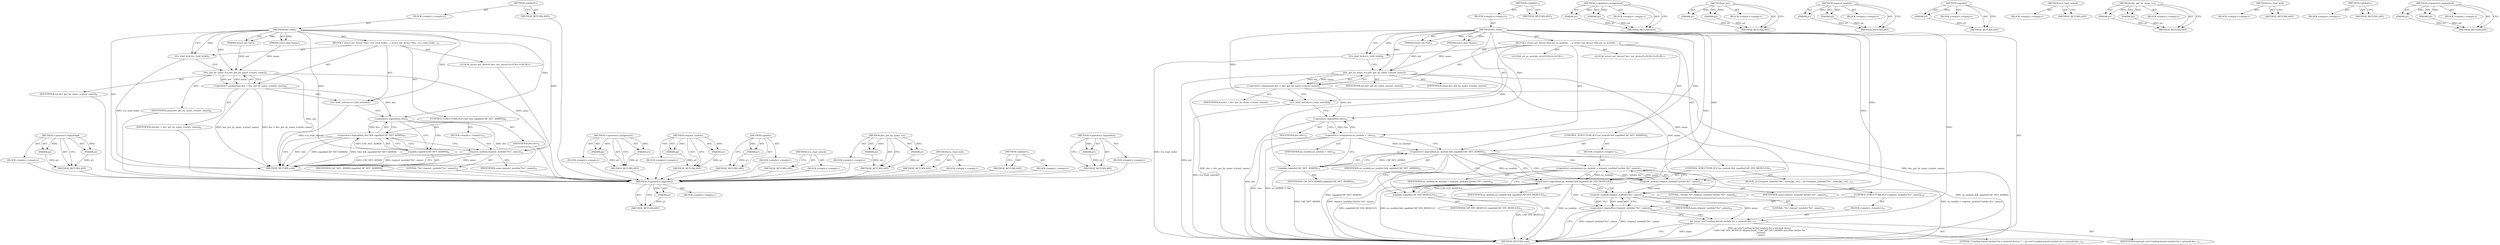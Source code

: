 digraph "&lt;operator&gt;.logicalAnd" {
vulnerable_69 [label=<(METHOD,&lt;operator&gt;.logicalAnd)>];
vulnerable_70 [label=<(PARAM,p1)>];
vulnerable_71 [label=<(PARAM,p2)>];
vulnerable_72 [label=<(BLOCK,&lt;empty&gt;,&lt;empty&gt;)>];
vulnerable_73 [label=<(METHOD_RETURN,ANY)>];
vulnerable_6 [label=<(METHOD,&lt;global&gt;)<SUB>1</SUB>>];
vulnerable_7 [label=<(BLOCK,&lt;empty&gt;,&lt;empty&gt;)<SUB>1</SUB>>];
vulnerable_8 [label=<(METHOD,dev_load)<SUB>1</SUB>>];
vulnerable_9 [label=<(PARAM,struct net *net)<SUB>1</SUB>>];
vulnerable_10 [label=<(PARAM,const char *name)<SUB>1</SUB>>];
vulnerable_11 [label=<(BLOCK,{
 	struct net_device *dev;
 
 	rcu_read_lock()...,{
 	struct net_device *dev;
 
 	rcu_read_lock()...)<SUB>2</SUB>>];
vulnerable_12 [label="<(LOCAL,struct net_device* dev: net_device*)<SUB>3</SUB>>"];
vulnerable_13 [label=<(rcu_read_lock,rcu_read_lock())<SUB>5</SUB>>];
vulnerable_14 [label=<(&lt;operator&gt;.assignment,dev = dev_get_by_name_rcu(net, name))<SUB>6</SUB>>];
vulnerable_15 [label=<(IDENTIFIER,dev,dev = dev_get_by_name_rcu(net, name))<SUB>6</SUB>>];
vulnerable_16 [label=<(dev_get_by_name_rcu,dev_get_by_name_rcu(net, name))<SUB>6</SUB>>];
vulnerable_17 [label=<(IDENTIFIER,net,dev_get_by_name_rcu(net, name))<SUB>6</SUB>>];
vulnerable_18 [label=<(IDENTIFIER,name,dev_get_by_name_rcu(net, name))<SUB>6</SUB>>];
vulnerable_19 [label=<(rcu_read_unlock,rcu_read_unlock())<SUB>7</SUB>>];
vulnerable_20 [label=<(CONTROL_STRUCTURE,IF,if (!dev &amp;&amp; capable(CAP_NET_ADMIN)))<SUB>9</SUB>>];
vulnerable_21 [label=<(&lt;operator&gt;.logicalAnd,!dev &amp;&amp; capable(CAP_NET_ADMIN))<SUB>9</SUB>>];
vulnerable_22 [label=<(&lt;operator&gt;.logicalNot,!dev)<SUB>9</SUB>>];
vulnerable_23 [label=<(IDENTIFIER,dev,!dev)<SUB>9</SUB>>];
vulnerable_24 [label=<(capable,capable(CAP_NET_ADMIN))<SUB>9</SUB>>];
vulnerable_25 [label=<(IDENTIFIER,CAP_NET_ADMIN,capable(CAP_NET_ADMIN))<SUB>9</SUB>>];
vulnerable_26 [label=<(BLOCK,&lt;empty&gt;,&lt;empty&gt;)<SUB>10</SUB>>];
vulnerable_27 [label=<(request_module,request_module(&quot;%s&quot;, name))<SUB>10</SUB>>];
vulnerable_28 [label=<(LITERAL,&quot;%s&quot;,request_module(&quot;%s&quot;, name))<SUB>10</SUB>>];
vulnerable_29 [label=<(IDENTIFIER,name,request_module(&quot;%s&quot;, name))<SUB>10</SUB>>];
vulnerable_30 [label=<(METHOD_RETURN,void)<SUB>1</SUB>>];
vulnerable_32 [label=<(METHOD_RETURN,ANY)<SUB>1</SUB>>];
vulnerable_56 [label=<(METHOD,&lt;operator&gt;.assignment)>];
vulnerable_57 [label=<(PARAM,p1)>];
vulnerable_58 [label=<(PARAM,p2)>];
vulnerable_59 [label=<(BLOCK,&lt;empty&gt;,&lt;empty&gt;)>];
vulnerable_60 [label=<(METHOD_RETURN,ANY)>];
vulnerable_82 [label=<(METHOD,request_module)>];
vulnerable_83 [label=<(PARAM,p1)>];
vulnerable_84 [label=<(PARAM,p2)>];
vulnerable_85 [label=<(BLOCK,&lt;empty&gt;,&lt;empty&gt;)>];
vulnerable_86 [label=<(METHOD_RETURN,ANY)>];
vulnerable_78 [label=<(METHOD,capable)>];
vulnerable_79 [label=<(PARAM,p1)>];
vulnerable_80 [label=<(BLOCK,&lt;empty&gt;,&lt;empty&gt;)>];
vulnerable_81 [label=<(METHOD_RETURN,ANY)>];
vulnerable_66 [label=<(METHOD,rcu_read_unlock)>];
vulnerable_67 [label=<(BLOCK,&lt;empty&gt;,&lt;empty&gt;)>];
vulnerable_68 [label=<(METHOD_RETURN,ANY)>];
vulnerable_61 [label=<(METHOD,dev_get_by_name_rcu)>];
vulnerable_62 [label=<(PARAM,p1)>];
vulnerable_63 [label=<(PARAM,p2)>];
vulnerable_64 [label=<(BLOCK,&lt;empty&gt;,&lt;empty&gt;)>];
vulnerable_65 [label=<(METHOD_RETURN,ANY)>];
vulnerable_53 [label=<(METHOD,rcu_read_lock)>];
vulnerable_54 [label=<(BLOCK,&lt;empty&gt;,&lt;empty&gt;)>];
vulnerable_55 [label=<(METHOD_RETURN,ANY)>];
vulnerable_47 [label=<(METHOD,&lt;global&gt;)<SUB>1</SUB>>];
vulnerable_48 [label=<(BLOCK,&lt;empty&gt;,&lt;empty&gt;)>];
vulnerable_49 [label=<(METHOD_RETURN,ANY)>];
vulnerable_74 [label=<(METHOD,&lt;operator&gt;.logicalNot)>];
vulnerable_75 [label=<(PARAM,p1)>];
vulnerable_76 [label=<(BLOCK,&lt;empty&gt;,&lt;empty&gt;)>];
vulnerable_77 [label=<(METHOD_RETURN,ANY)>];
fixed_96 [label=<(METHOD,&lt;operator&gt;.logicalNot)>];
fixed_97 [label=<(PARAM,p1)>];
fixed_98 [label=<(BLOCK,&lt;empty&gt;,&lt;empty&gt;)>];
fixed_99 [label=<(METHOD_RETURN,ANY)>];
fixed_6 [label=<(METHOD,&lt;global&gt;)<SUB>1</SUB>>];
fixed_7 [label=<(BLOCK,&lt;empty&gt;,&lt;empty&gt;)<SUB>1</SUB>>];
fixed_8 [label=<(METHOD,dev_load)<SUB>1</SUB>>];
fixed_9 [label=<(PARAM,struct net *net)<SUB>1</SUB>>];
fixed_10 [label=<(PARAM,const char *name)<SUB>1</SUB>>];
fixed_11 [label=<(BLOCK,{
 	struct net_device *dev;
	int no_module;
 
 ...,{
 	struct net_device *dev;
	int no_module;
 
 ...)<SUB>2</SUB>>];
fixed_12 [label="<(LOCAL,struct net_device* dev: net_device*)<SUB>3</SUB>>"];
fixed_13 [label="<(LOCAL,int no_module: int)<SUB>4</SUB>>"];
fixed_14 [label=<(rcu_read_lock,rcu_read_lock())<SUB>6</SUB>>];
fixed_15 [label=<(&lt;operator&gt;.assignment,dev = dev_get_by_name_rcu(net, name))<SUB>7</SUB>>];
fixed_16 [label=<(IDENTIFIER,dev,dev = dev_get_by_name_rcu(net, name))<SUB>7</SUB>>];
fixed_17 [label=<(dev_get_by_name_rcu,dev_get_by_name_rcu(net, name))<SUB>7</SUB>>];
fixed_18 [label=<(IDENTIFIER,net,dev_get_by_name_rcu(net, name))<SUB>7</SUB>>];
fixed_19 [label=<(IDENTIFIER,name,dev_get_by_name_rcu(net, name))<SUB>7</SUB>>];
fixed_20 [label=<(rcu_read_unlock,rcu_read_unlock())<SUB>8</SUB>>];
fixed_21 [label=<(&lt;operator&gt;.assignment,no_module = !dev)<SUB>10</SUB>>];
fixed_22 [label=<(IDENTIFIER,no_module,no_module = !dev)<SUB>10</SUB>>];
fixed_23 [label=<(&lt;operator&gt;.logicalNot,!dev)<SUB>10</SUB>>];
fixed_24 [label=<(IDENTIFIER,dev,!dev)<SUB>10</SUB>>];
fixed_25 [label=<(CONTROL_STRUCTURE,IF,if (no_module &amp;&amp; capable(CAP_NET_ADMIN)))<SUB>11</SUB>>];
fixed_26 [label=<(&lt;operator&gt;.logicalAnd,no_module &amp;&amp; capable(CAP_NET_ADMIN))<SUB>11</SUB>>];
fixed_27 [label=<(IDENTIFIER,no_module,no_module &amp;&amp; capable(CAP_NET_ADMIN))<SUB>11</SUB>>];
fixed_28 [label=<(capable,capable(CAP_NET_ADMIN))<SUB>11</SUB>>];
fixed_29 [label=<(IDENTIFIER,CAP_NET_ADMIN,capable(CAP_NET_ADMIN))<SUB>11</SUB>>];
fixed_30 [label=<(BLOCK,&lt;empty&gt;,&lt;empty&gt;)<SUB>12</SUB>>];
fixed_31 [label=<(&lt;operator&gt;.assignment,no_module = request_module(&quot;netdev-%s&quot;, name))<SUB>12</SUB>>];
fixed_32 [label=<(IDENTIFIER,no_module,no_module = request_module(&quot;netdev-%s&quot;, name))<SUB>12</SUB>>];
fixed_33 [label=<(request_module,request_module(&quot;netdev-%s&quot;, name))<SUB>12</SUB>>];
fixed_34 [label=<(LITERAL,&quot;netdev-%s&quot;,request_module(&quot;netdev-%s&quot;, name))<SUB>12</SUB>>];
fixed_35 [label=<(IDENTIFIER,name,request_module(&quot;netdev-%s&quot;, name))<SUB>12</SUB>>];
fixed_36 [label=<(CONTROL_STRUCTURE,IF,if (no_module &amp;&amp; capable(CAP_SYS_MODULE)))<SUB>13</SUB>>];
fixed_37 [label=<(&lt;operator&gt;.logicalAnd,no_module &amp;&amp; capable(CAP_SYS_MODULE))<SUB>13</SUB>>];
fixed_38 [label=<(IDENTIFIER,no_module,no_module &amp;&amp; capable(CAP_SYS_MODULE))<SUB>13</SUB>>];
fixed_39 [label=<(capable,capable(CAP_SYS_MODULE))<SUB>13</SUB>>];
fixed_40 [label=<(IDENTIFIER,CAP_SYS_MODULE,capable(CAP_SYS_MODULE))<SUB>13</SUB>>];
fixed_41 [label=<(BLOCK,{
		if (!request_module(&quot;%s&quot;, name))
			pr_err(...,{
		if (!request_module(&quot;%s&quot;, name))
			pr_err(...)<SUB>13</SUB>>];
fixed_42 [label=<(CONTROL_STRUCTURE,IF,if (!request_module(&quot;%s&quot;, name)))<SUB>14</SUB>>];
fixed_43 [label=<(&lt;operator&gt;.logicalNot,!request_module(&quot;%s&quot;, name))<SUB>14</SUB>>];
fixed_44 [label=<(request_module,request_module(&quot;%s&quot;, name))<SUB>14</SUB>>];
fixed_45 [label=<(LITERAL,&quot;%s&quot;,request_module(&quot;%s&quot;, name))<SUB>14</SUB>>];
fixed_46 [label=<(IDENTIFIER,name,request_module(&quot;%s&quot;, name))<SUB>14</SUB>>];
fixed_47 [label=<(BLOCK,&lt;empty&gt;,&lt;empty&gt;)<SUB>15</SUB>>];
fixed_48 [label=<(pr_err,pr_err(&quot;Loading kernel module for a network dev...)<SUB>15</SUB>>];
fixed_49 [label=<(LITERAL,&quot;Loading kernel module for a network device &quot;
&quot;...,pr_err(&quot;Loading kernel module for a network dev...)<SUB>15</SUB>>];
fixed_50 [label=<(IDENTIFIER,name,pr_err(&quot;Loading kernel module for a network dev...)<SUB>17</SUB>>];
fixed_51 [label=<(METHOD_RETURN,void)<SUB>1</SUB>>];
fixed_53 [label=<(METHOD_RETURN,ANY)<SUB>1</SUB>>];
fixed_83 [label=<(METHOD,&lt;operator&gt;.assignment)>];
fixed_84 [label=<(PARAM,p1)>];
fixed_85 [label=<(PARAM,p2)>];
fixed_86 [label=<(BLOCK,&lt;empty&gt;,&lt;empty&gt;)>];
fixed_87 [label=<(METHOD_RETURN,ANY)>];
fixed_114 [label=<(METHOD,pr_err)>];
fixed_115 [label=<(PARAM,p1)>];
fixed_116 [label=<(PARAM,p2)>];
fixed_117 [label=<(BLOCK,&lt;empty&gt;,&lt;empty&gt;)>];
fixed_118 [label=<(METHOD_RETURN,ANY)>];
fixed_109 [label=<(METHOD,request_module)>];
fixed_110 [label=<(PARAM,p1)>];
fixed_111 [label=<(PARAM,p2)>];
fixed_112 [label=<(BLOCK,&lt;empty&gt;,&lt;empty&gt;)>];
fixed_113 [label=<(METHOD_RETURN,ANY)>];
fixed_105 [label=<(METHOD,capable)>];
fixed_106 [label=<(PARAM,p1)>];
fixed_107 [label=<(BLOCK,&lt;empty&gt;,&lt;empty&gt;)>];
fixed_108 [label=<(METHOD_RETURN,ANY)>];
fixed_93 [label=<(METHOD,rcu_read_unlock)>];
fixed_94 [label=<(BLOCK,&lt;empty&gt;,&lt;empty&gt;)>];
fixed_95 [label=<(METHOD_RETURN,ANY)>];
fixed_88 [label=<(METHOD,dev_get_by_name_rcu)>];
fixed_89 [label=<(PARAM,p1)>];
fixed_90 [label=<(PARAM,p2)>];
fixed_91 [label=<(BLOCK,&lt;empty&gt;,&lt;empty&gt;)>];
fixed_92 [label=<(METHOD_RETURN,ANY)>];
fixed_80 [label=<(METHOD,rcu_read_lock)>];
fixed_81 [label=<(BLOCK,&lt;empty&gt;,&lt;empty&gt;)>];
fixed_82 [label=<(METHOD_RETURN,ANY)>];
fixed_74 [label=<(METHOD,&lt;global&gt;)<SUB>1</SUB>>];
fixed_75 [label=<(BLOCK,&lt;empty&gt;,&lt;empty&gt;)>];
fixed_76 [label=<(METHOD_RETURN,ANY)>];
fixed_100 [label=<(METHOD,&lt;operator&gt;.logicalAnd)>];
fixed_101 [label=<(PARAM,p1)>];
fixed_102 [label=<(PARAM,p2)>];
fixed_103 [label=<(BLOCK,&lt;empty&gt;,&lt;empty&gt;)>];
fixed_104 [label=<(METHOD_RETURN,ANY)>];
vulnerable_69 -> vulnerable_70  [key=0, label="AST: "];
vulnerable_69 -> vulnerable_70  [key=1, label="DDG: "];
vulnerable_69 -> vulnerable_72  [key=0, label="AST: "];
vulnerable_69 -> vulnerable_71  [key=0, label="AST: "];
vulnerable_69 -> vulnerable_71  [key=1, label="DDG: "];
vulnerable_69 -> vulnerable_73  [key=0, label="AST: "];
vulnerable_69 -> vulnerable_73  [key=1, label="CFG: "];
vulnerable_70 -> vulnerable_73  [key=0, label="DDG: p1"];
vulnerable_71 -> vulnerable_73  [key=0, label="DDG: p2"];
vulnerable_72 -> fixed_96  [key=0];
vulnerable_73 -> fixed_96  [key=0];
vulnerable_6 -> vulnerable_7  [key=0, label="AST: "];
vulnerable_6 -> vulnerable_32  [key=0, label="AST: "];
vulnerable_6 -> vulnerable_32  [key=1, label="CFG: "];
vulnerable_7 -> vulnerable_8  [key=0, label="AST: "];
vulnerable_8 -> vulnerable_9  [key=0, label="AST: "];
vulnerable_8 -> vulnerable_9  [key=1, label="DDG: "];
vulnerable_8 -> vulnerable_10  [key=0, label="AST: "];
vulnerable_8 -> vulnerable_10  [key=1, label="DDG: "];
vulnerable_8 -> vulnerable_11  [key=0, label="AST: "];
vulnerable_8 -> vulnerable_30  [key=0, label="AST: "];
vulnerable_8 -> vulnerable_13  [key=0, label="CFG: "];
vulnerable_8 -> vulnerable_13  [key=1, label="DDG: "];
vulnerable_8 -> vulnerable_19  [key=0, label="DDG: "];
vulnerable_8 -> vulnerable_16  [key=0, label="DDG: "];
vulnerable_8 -> vulnerable_22  [key=0, label="DDG: "];
vulnerable_8 -> vulnerable_24  [key=0, label="DDG: "];
vulnerable_8 -> vulnerable_27  [key=0, label="DDG: "];
vulnerable_9 -> vulnerable_16  [key=0, label="DDG: net"];
vulnerable_10 -> vulnerable_16  [key=0, label="DDG: name"];
vulnerable_11 -> vulnerable_12  [key=0, label="AST: "];
vulnerable_11 -> vulnerable_13  [key=0, label="AST: "];
vulnerable_11 -> vulnerable_14  [key=0, label="AST: "];
vulnerable_11 -> vulnerable_19  [key=0, label="AST: "];
vulnerable_11 -> vulnerable_20  [key=0, label="AST: "];
vulnerable_12 -> fixed_96  [key=0];
vulnerable_13 -> vulnerable_16  [key=0, label="CFG: "];
vulnerable_13 -> vulnerable_30  [key=0, label="DDG: rcu_read_lock()"];
vulnerable_14 -> vulnerable_15  [key=0, label="AST: "];
vulnerable_14 -> vulnerable_16  [key=0, label="AST: "];
vulnerable_14 -> vulnerable_19  [key=0, label="CFG: "];
vulnerable_14 -> vulnerable_30  [key=0, label="DDG: dev_get_by_name_rcu(net, name)"];
vulnerable_14 -> vulnerable_30  [key=1, label="DDG: dev = dev_get_by_name_rcu(net, name)"];
vulnerable_14 -> vulnerable_22  [key=0, label="DDG: dev"];
vulnerable_15 -> fixed_96  [key=0];
vulnerable_16 -> vulnerable_17  [key=0, label="AST: "];
vulnerable_16 -> vulnerable_18  [key=0, label="AST: "];
vulnerable_16 -> vulnerable_14  [key=0, label="CFG: "];
vulnerable_16 -> vulnerable_14  [key=1, label="DDG: net"];
vulnerable_16 -> vulnerable_14  [key=2, label="DDG: name"];
vulnerable_16 -> vulnerable_30  [key=0, label="DDG: net"];
vulnerable_16 -> vulnerable_27  [key=0, label="DDG: name"];
vulnerable_17 -> fixed_96  [key=0];
vulnerable_18 -> fixed_96  [key=0];
vulnerable_19 -> vulnerable_22  [key=0, label="CFG: "];
vulnerable_19 -> vulnerable_30  [key=0, label="DDG: rcu_read_unlock()"];
vulnerable_20 -> vulnerable_21  [key=0, label="AST: "];
vulnerable_20 -> vulnerable_26  [key=0, label="AST: "];
vulnerable_21 -> vulnerable_22  [key=0, label="AST: "];
vulnerable_21 -> vulnerable_24  [key=0, label="AST: "];
vulnerable_21 -> vulnerable_30  [key=0, label="CFG: "];
vulnerable_21 -> vulnerable_30  [key=1, label="DDG: !dev"];
vulnerable_21 -> vulnerable_30  [key=2, label="DDG: capable(CAP_NET_ADMIN)"];
vulnerable_21 -> vulnerable_30  [key=3, label="DDG: !dev &amp;&amp; capable(CAP_NET_ADMIN)"];
vulnerable_21 -> vulnerable_27  [key=0, label="CFG: "];
vulnerable_21 -> vulnerable_27  [key=1, label="CDG: "];
vulnerable_22 -> vulnerable_23  [key=0, label="AST: "];
vulnerable_22 -> vulnerable_21  [key=0, label="CFG: "];
vulnerable_22 -> vulnerable_21  [key=1, label="DDG: dev"];
vulnerable_22 -> vulnerable_24  [key=0, label="CFG: "];
vulnerable_22 -> vulnerable_24  [key=1, label="CDG: "];
vulnerable_22 -> vulnerable_30  [key=0, label="DDG: dev"];
vulnerable_23 -> fixed_96  [key=0];
vulnerable_24 -> vulnerable_25  [key=0, label="AST: "];
vulnerable_24 -> vulnerable_21  [key=0, label="CFG: "];
vulnerable_24 -> vulnerable_21  [key=1, label="DDG: CAP_NET_ADMIN"];
vulnerable_24 -> vulnerable_30  [key=0, label="DDG: CAP_NET_ADMIN"];
vulnerable_25 -> fixed_96  [key=0];
vulnerable_26 -> vulnerable_27  [key=0, label="AST: "];
vulnerable_27 -> vulnerable_28  [key=0, label="AST: "];
vulnerable_27 -> vulnerable_29  [key=0, label="AST: "];
vulnerable_27 -> vulnerable_30  [key=0, label="CFG: "];
vulnerable_27 -> vulnerable_30  [key=1, label="DDG: name"];
vulnerable_27 -> vulnerable_30  [key=2, label="DDG: request_module(&quot;%s&quot;, name)"];
vulnerable_28 -> fixed_96  [key=0];
vulnerable_29 -> fixed_96  [key=0];
vulnerable_30 -> fixed_96  [key=0];
vulnerable_32 -> fixed_96  [key=0];
vulnerable_56 -> vulnerable_57  [key=0, label="AST: "];
vulnerable_56 -> vulnerable_57  [key=1, label="DDG: "];
vulnerable_56 -> vulnerable_59  [key=0, label="AST: "];
vulnerable_56 -> vulnerable_58  [key=0, label="AST: "];
vulnerable_56 -> vulnerable_58  [key=1, label="DDG: "];
vulnerable_56 -> vulnerable_60  [key=0, label="AST: "];
vulnerable_56 -> vulnerable_60  [key=1, label="CFG: "];
vulnerable_57 -> vulnerable_60  [key=0, label="DDG: p1"];
vulnerable_58 -> vulnerable_60  [key=0, label="DDG: p2"];
vulnerable_59 -> fixed_96  [key=0];
vulnerable_60 -> fixed_96  [key=0];
vulnerable_82 -> vulnerable_83  [key=0, label="AST: "];
vulnerable_82 -> vulnerable_83  [key=1, label="DDG: "];
vulnerable_82 -> vulnerable_85  [key=0, label="AST: "];
vulnerable_82 -> vulnerable_84  [key=0, label="AST: "];
vulnerable_82 -> vulnerable_84  [key=1, label="DDG: "];
vulnerable_82 -> vulnerable_86  [key=0, label="AST: "];
vulnerable_82 -> vulnerable_86  [key=1, label="CFG: "];
vulnerable_83 -> vulnerable_86  [key=0, label="DDG: p1"];
vulnerable_84 -> vulnerable_86  [key=0, label="DDG: p2"];
vulnerable_85 -> fixed_96  [key=0];
vulnerable_86 -> fixed_96  [key=0];
vulnerable_78 -> vulnerable_79  [key=0, label="AST: "];
vulnerable_78 -> vulnerable_79  [key=1, label="DDG: "];
vulnerable_78 -> vulnerable_80  [key=0, label="AST: "];
vulnerable_78 -> vulnerable_81  [key=0, label="AST: "];
vulnerable_78 -> vulnerable_81  [key=1, label="CFG: "];
vulnerable_79 -> vulnerable_81  [key=0, label="DDG: p1"];
vulnerable_80 -> fixed_96  [key=0];
vulnerable_81 -> fixed_96  [key=0];
vulnerable_66 -> vulnerable_67  [key=0, label="AST: "];
vulnerable_66 -> vulnerable_68  [key=0, label="AST: "];
vulnerable_66 -> vulnerable_68  [key=1, label="CFG: "];
vulnerable_67 -> fixed_96  [key=0];
vulnerable_68 -> fixed_96  [key=0];
vulnerable_61 -> vulnerable_62  [key=0, label="AST: "];
vulnerable_61 -> vulnerable_62  [key=1, label="DDG: "];
vulnerable_61 -> vulnerable_64  [key=0, label="AST: "];
vulnerable_61 -> vulnerable_63  [key=0, label="AST: "];
vulnerable_61 -> vulnerable_63  [key=1, label="DDG: "];
vulnerable_61 -> vulnerable_65  [key=0, label="AST: "];
vulnerable_61 -> vulnerable_65  [key=1, label="CFG: "];
vulnerable_62 -> vulnerable_65  [key=0, label="DDG: p1"];
vulnerable_63 -> vulnerable_65  [key=0, label="DDG: p2"];
vulnerable_64 -> fixed_96  [key=0];
vulnerable_65 -> fixed_96  [key=0];
vulnerable_53 -> vulnerable_54  [key=0, label="AST: "];
vulnerable_53 -> vulnerable_55  [key=0, label="AST: "];
vulnerable_53 -> vulnerable_55  [key=1, label="CFG: "];
vulnerable_54 -> fixed_96  [key=0];
vulnerable_55 -> fixed_96  [key=0];
vulnerable_47 -> vulnerable_48  [key=0, label="AST: "];
vulnerable_47 -> vulnerable_49  [key=0, label="AST: "];
vulnerable_47 -> vulnerable_49  [key=1, label="CFG: "];
vulnerable_48 -> fixed_96  [key=0];
vulnerable_49 -> fixed_96  [key=0];
vulnerable_74 -> vulnerable_75  [key=0, label="AST: "];
vulnerable_74 -> vulnerable_75  [key=1, label="DDG: "];
vulnerable_74 -> vulnerable_76  [key=0, label="AST: "];
vulnerable_74 -> vulnerable_77  [key=0, label="AST: "];
vulnerable_74 -> vulnerable_77  [key=1, label="CFG: "];
vulnerable_75 -> vulnerable_77  [key=0, label="DDG: p1"];
vulnerable_76 -> fixed_96  [key=0];
vulnerable_77 -> fixed_96  [key=0];
fixed_96 -> fixed_97  [key=0, label="AST: "];
fixed_96 -> fixed_97  [key=1, label="DDG: "];
fixed_96 -> fixed_98  [key=0, label="AST: "];
fixed_96 -> fixed_99  [key=0, label="AST: "];
fixed_96 -> fixed_99  [key=1, label="CFG: "];
fixed_97 -> fixed_99  [key=0, label="DDG: p1"];
fixed_6 -> fixed_7  [key=0, label="AST: "];
fixed_6 -> fixed_53  [key=0, label="AST: "];
fixed_6 -> fixed_53  [key=1, label="CFG: "];
fixed_7 -> fixed_8  [key=0, label="AST: "];
fixed_8 -> fixed_9  [key=0, label="AST: "];
fixed_8 -> fixed_9  [key=1, label="DDG: "];
fixed_8 -> fixed_10  [key=0, label="AST: "];
fixed_8 -> fixed_10  [key=1, label="DDG: "];
fixed_8 -> fixed_11  [key=0, label="AST: "];
fixed_8 -> fixed_51  [key=0, label="AST: "];
fixed_8 -> fixed_14  [key=0, label="CFG: "];
fixed_8 -> fixed_14  [key=1, label="DDG: "];
fixed_8 -> fixed_20  [key=0, label="DDG: "];
fixed_8 -> fixed_17  [key=0, label="DDG: "];
fixed_8 -> fixed_23  [key=0, label="DDG: "];
fixed_8 -> fixed_26  [key=0, label="DDG: "];
fixed_8 -> fixed_37  [key=0, label="DDG: "];
fixed_8 -> fixed_28  [key=0, label="DDG: "];
fixed_8 -> fixed_39  [key=0, label="DDG: "];
fixed_8 -> fixed_33  [key=0, label="DDG: "];
fixed_8 -> fixed_44  [key=0, label="DDG: "];
fixed_8 -> fixed_48  [key=0, label="DDG: "];
fixed_9 -> fixed_17  [key=0, label="DDG: net"];
fixed_10 -> fixed_17  [key=0, label="DDG: name"];
fixed_11 -> fixed_12  [key=0, label="AST: "];
fixed_11 -> fixed_13  [key=0, label="AST: "];
fixed_11 -> fixed_14  [key=0, label="AST: "];
fixed_11 -> fixed_15  [key=0, label="AST: "];
fixed_11 -> fixed_20  [key=0, label="AST: "];
fixed_11 -> fixed_21  [key=0, label="AST: "];
fixed_11 -> fixed_25  [key=0, label="AST: "];
fixed_11 -> fixed_36  [key=0, label="AST: "];
fixed_14 -> fixed_17  [key=0, label="CFG: "];
fixed_14 -> fixed_51  [key=0, label="DDG: rcu_read_lock()"];
fixed_15 -> fixed_16  [key=0, label="AST: "];
fixed_15 -> fixed_17  [key=0, label="AST: "];
fixed_15 -> fixed_20  [key=0, label="CFG: "];
fixed_15 -> fixed_51  [key=0, label="DDG: dev_get_by_name_rcu(net, name)"];
fixed_15 -> fixed_51  [key=1, label="DDG: dev = dev_get_by_name_rcu(net, name)"];
fixed_15 -> fixed_23  [key=0, label="DDG: dev"];
fixed_17 -> fixed_18  [key=0, label="AST: "];
fixed_17 -> fixed_19  [key=0, label="AST: "];
fixed_17 -> fixed_15  [key=0, label="CFG: "];
fixed_17 -> fixed_15  [key=1, label="DDG: net"];
fixed_17 -> fixed_15  [key=2, label="DDG: name"];
fixed_17 -> fixed_51  [key=0, label="DDG: net"];
fixed_17 -> fixed_33  [key=0, label="DDG: name"];
fixed_17 -> fixed_44  [key=0, label="DDG: name"];
fixed_20 -> fixed_23  [key=0, label="CFG: "];
fixed_20 -> fixed_51  [key=0, label="DDG: rcu_read_unlock()"];
fixed_21 -> fixed_22  [key=0, label="AST: "];
fixed_21 -> fixed_23  [key=0, label="AST: "];
fixed_21 -> fixed_26  [key=0, label="CFG: "];
fixed_21 -> fixed_26  [key=1, label="DDG: no_module"];
fixed_21 -> fixed_28  [key=0, label="CFG: "];
fixed_21 -> fixed_51  [key=0, label="DDG: !dev"];
fixed_21 -> fixed_51  [key=1, label="DDG: no_module = !dev"];
fixed_23 -> fixed_24  [key=0, label="AST: "];
fixed_23 -> fixed_21  [key=0, label="CFG: "];
fixed_23 -> fixed_21  [key=1, label="DDG: dev"];
fixed_23 -> fixed_51  [key=0, label="DDG: dev"];
fixed_25 -> fixed_26  [key=0, label="AST: "];
fixed_25 -> fixed_30  [key=0, label="AST: "];
fixed_26 -> fixed_27  [key=0, label="AST: "];
fixed_26 -> fixed_28  [key=0, label="AST: "];
fixed_26 -> fixed_33  [key=0, label="CFG: "];
fixed_26 -> fixed_33  [key=1, label="CDG: "];
fixed_26 -> fixed_37  [key=0, label="CFG: "];
fixed_26 -> fixed_37  [key=1, label="DDG: no_module"];
fixed_26 -> fixed_39  [key=0, label="CFG: "];
fixed_26 -> fixed_51  [key=0, label="DDG: capable(CAP_NET_ADMIN)"];
fixed_26 -> fixed_51  [key=1, label="DDG: no_module &amp;&amp; capable(CAP_NET_ADMIN)"];
fixed_26 -> fixed_31  [key=0, label="CDG: "];
fixed_28 -> fixed_29  [key=0, label="AST: "];
fixed_28 -> fixed_26  [key=0, label="CFG: "];
fixed_28 -> fixed_26  [key=1, label="DDG: CAP_NET_ADMIN"];
fixed_28 -> fixed_51  [key=0, label="DDG: CAP_NET_ADMIN"];
fixed_30 -> fixed_31  [key=0, label="AST: "];
fixed_31 -> fixed_32  [key=0, label="AST: "];
fixed_31 -> fixed_33  [key=0, label="AST: "];
fixed_31 -> fixed_37  [key=0, label="CFG: "];
fixed_31 -> fixed_37  [key=1, label="DDG: no_module"];
fixed_31 -> fixed_39  [key=0, label="CFG: "];
fixed_31 -> fixed_51  [key=0, label="DDG: request_module(&quot;netdev-%s&quot;, name)"];
fixed_31 -> fixed_51  [key=1, label="DDG: no_module = request_module(&quot;netdev-%s&quot;, name)"];
fixed_33 -> fixed_34  [key=0, label="AST: "];
fixed_33 -> fixed_35  [key=0, label="AST: "];
fixed_33 -> fixed_31  [key=0, label="CFG: "];
fixed_33 -> fixed_31  [key=1, label="DDG: &quot;netdev-%s&quot;"];
fixed_33 -> fixed_31  [key=2, label="DDG: name"];
fixed_33 -> fixed_44  [key=0, label="DDG: name"];
fixed_36 -> fixed_37  [key=0, label="AST: "];
fixed_36 -> fixed_41  [key=0, label="AST: "];
fixed_37 -> fixed_38  [key=0, label="AST: "];
fixed_37 -> fixed_39  [key=0, label="AST: "];
fixed_37 -> fixed_51  [key=0, label="CFG: "];
fixed_37 -> fixed_51  [key=1, label="DDG: no_module"];
fixed_37 -> fixed_51  [key=2, label="DDG: capable(CAP_SYS_MODULE)"];
fixed_37 -> fixed_51  [key=3, label="DDG: no_module &amp;&amp; capable(CAP_SYS_MODULE)"];
fixed_37 -> fixed_44  [key=0, label="CFG: "];
fixed_37 -> fixed_44  [key=1, label="CDG: "];
fixed_37 -> fixed_43  [key=0, label="CDG: "];
fixed_39 -> fixed_40  [key=0, label="AST: "];
fixed_39 -> fixed_37  [key=0, label="CFG: "];
fixed_39 -> fixed_37  [key=1, label="DDG: CAP_SYS_MODULE"];
fixed_39 -> fixed_51  [key=0, label="DDG: CAP_SYS_MODULE"];
fixed_41 -> fixed_42  [key=0, label="AST: "];
fixed_42 -> fixed_43  [key=0, label="AST: "];
fixed_42 -> fixed_47  [key=0, label="AST: "];
fixed_43 -> fixed_44  [key=0, label="AST: "];
fixed_43 -> fixed_51  [key=0, label="CFG: "];
fixed_43 -> fixed_51  [key=1, label="DDG: request_module(&quot;%s&quot;, name)"];
fixed_43 -> fixed_51  [key=2, label="DDG: !request_module(&quot;%s&quot;, name)"];
fixed_43 -> fixed_48  [key=0, label="CFG: "];
fixed_43 -> fixed_48  [key=1, label="CDG: "];
fixed_44 -> fixed_45  [key=0, label="AST: "];
fixed_44 -> fixed_46  [key=0, label="AST: "];
fixed_44 -> fixed_43  [key=0, label="CFG: "];
fixed_44 -> fixed_43  [key=1, label="DDG: &quot;%s&quot;"];
fixed_44 -> fixed_43  [key=2, label="DDG: name"];
fixed_44 -> fixed_48  [key=0, label="DDG: name"];
fixed_47 -> fixed_48  [key=0, label="AST: "];
fixed_48 -> fixed_49  [key=0, label="AST: "];
fixed_48 -> fixed_50  [key=0, label="AST: "];
fixed_48 -> fixed_51  [key=0, label="CFG: "];
fixed_48 -> fixed_51  [key=1, label="DDG: name"];
fixed_48 -> fixed_51  [key=2, label="DDG: pr_err(&quot;Loading kernel module for a network device &quot;
&quot;with CAP_SYS_MODULE (deprecated).  Use CAP_NET_ADMIN and alias netdev-%s &quot;
&quot;instead\n&quot;, name)"];
fixed_83 -> fixed_84  [key=0, label="AST: "];
fixed_83 -> fixed_84  [key=1, label="DDG: "];
fixed_83 -> fixed_86  [key=0, label="AST: "];
fixed_83 -> fixed_85  [key=0, label="AST: "];
fixed_83 -> fixed_85  [key=1, label="DDG: "];
fixed_83 -> fixed_87  [key=0, label="AST: "];
fixed_83 -> fixed_87  [key=1, label="CFG: "];
fixed_84 -> fixed_87  [key=0, label="DDG: p1"];
fixed_85 -> fixed_87  [key=0, label="DDG: p2"];
fixed_114 -> fixed_115  [key=0, label="AST: "];
fixed_114 -> fixed_115  [key=1, label="DDG: "];
fixed_114 -> fixed_117  [key=0, label="AST: "];
fixed_114 -> fixed_116  [key=0, label="AST: "];
fixed_114 -> fixed_116  [key=1, label="DDG: "];
fixed_114 -> fixed_118  [key=0, label="AST: "];
fixed_114 -> fixed_118  [key=1, label="CFG: "];
fixed_115 -> fixed_118  [key=0, label="DDG: p1"];
fixed_116 -> fixed_118  [key=0, label="DDG: p2"];
fixed_109 -> fixed_110  [key=0, label="AST: "];
fixed_109 -> fixed_110  [key=1, label="DDG: "];
fixed_109 -> fixed_112  [key=0, label="AST: "];
fixed_109 -> fixed_111  [key=0, label="AST: "];
fixed_109 -> fixed_111  [key=1, label="DDG: "];
fixed_109 -> fixed_113  [key=0, label="AST: "];
fixed_109 -> fixed_113  [key=1, label="CFG: "];
fixed_110 -> fixed_113  [key=0, label="DDG: p1"];
fixed_111 -> fixed_113  [key=0, label="DDG: p2"];
fixed_105 -> fixed_106  [key=0, label="AST: "];
fixed_105 -> fixed_106  [key=1, label="DDG: "];
fixed_105 -> fixed_107  [key=0, label="AST: "];
fixed_105 -> fixed_108  [key=0, label="AST: "];
fixed_105 -> fixed_108  [key=1, label="CFG: "];
fixed_106 -> fixed_108  [key=0, label="DDG: p1"];
fixed_93 -> fixed_94  [key=0, label="AST: "];
fixed_93 -> fixed_95  [key=0, label="AST: "];
fixed_93 -> fixed_95  [key=1, label="CFG: "];
fixed_88 -> fixed_89  [key=0, label="AST: "];
fixed_88 -> fixed_89  [key=1, label="DDG: "];
fixed_88 -> fixed_91  [key=0, label="AST: "];
fixed_88 -> fixed_90  [key=0, label="AST: "];
fixed_88 -> fixed_90  [key=1, label="DDG: "];
fixed_88 -> fixed_92  [key=0, label="AST: "];
fixed_88 -> fixed_92  [key=1, label="CFG: "];
fixed_89 -> fixed_92  [key=0, label="DDG: p1"];
fixed_90 -> fixed_92  [key=0, label="DDG: p2"];
fixed_80 -> fixed_81  [key=0, label="AST: "];
fixed_80 -> fixed_82  [key=0, label="AST: "];
fixed_80 -> fixed_82  [key=1, label="CFG: "];
fixed_74 -> fixed_75  [key=0, label="AST: "];
fixed_74 -> fixed_76  [key=0, label="AST: "];
fixed_74 -> fixed_76  [key=1, label="CFG: "];
fixed_100 -> fixed_101  [key=0, label="AST: "];
fixed_100 -> fixed_101  [key=1, label="DDG: "];
fixed_100 -> fixed_103  [key=0, label="AST: "];
fixed_100 -> fixed_102  [key=0, label="AST: "];
fixed_100 -> fixed_102  [key=1, label="DDG: "];
fixed_100 -> fixed_104  [key=0, label="AST: "];
fixed_100 -> fixed_104  [key=1, label="CFG: "];
fixed_101 -> fixed_104  [key=0, label="DDG: p1"];
fixed_102 -> fixed_104  [key=0, label="DDG: p2"];
}
